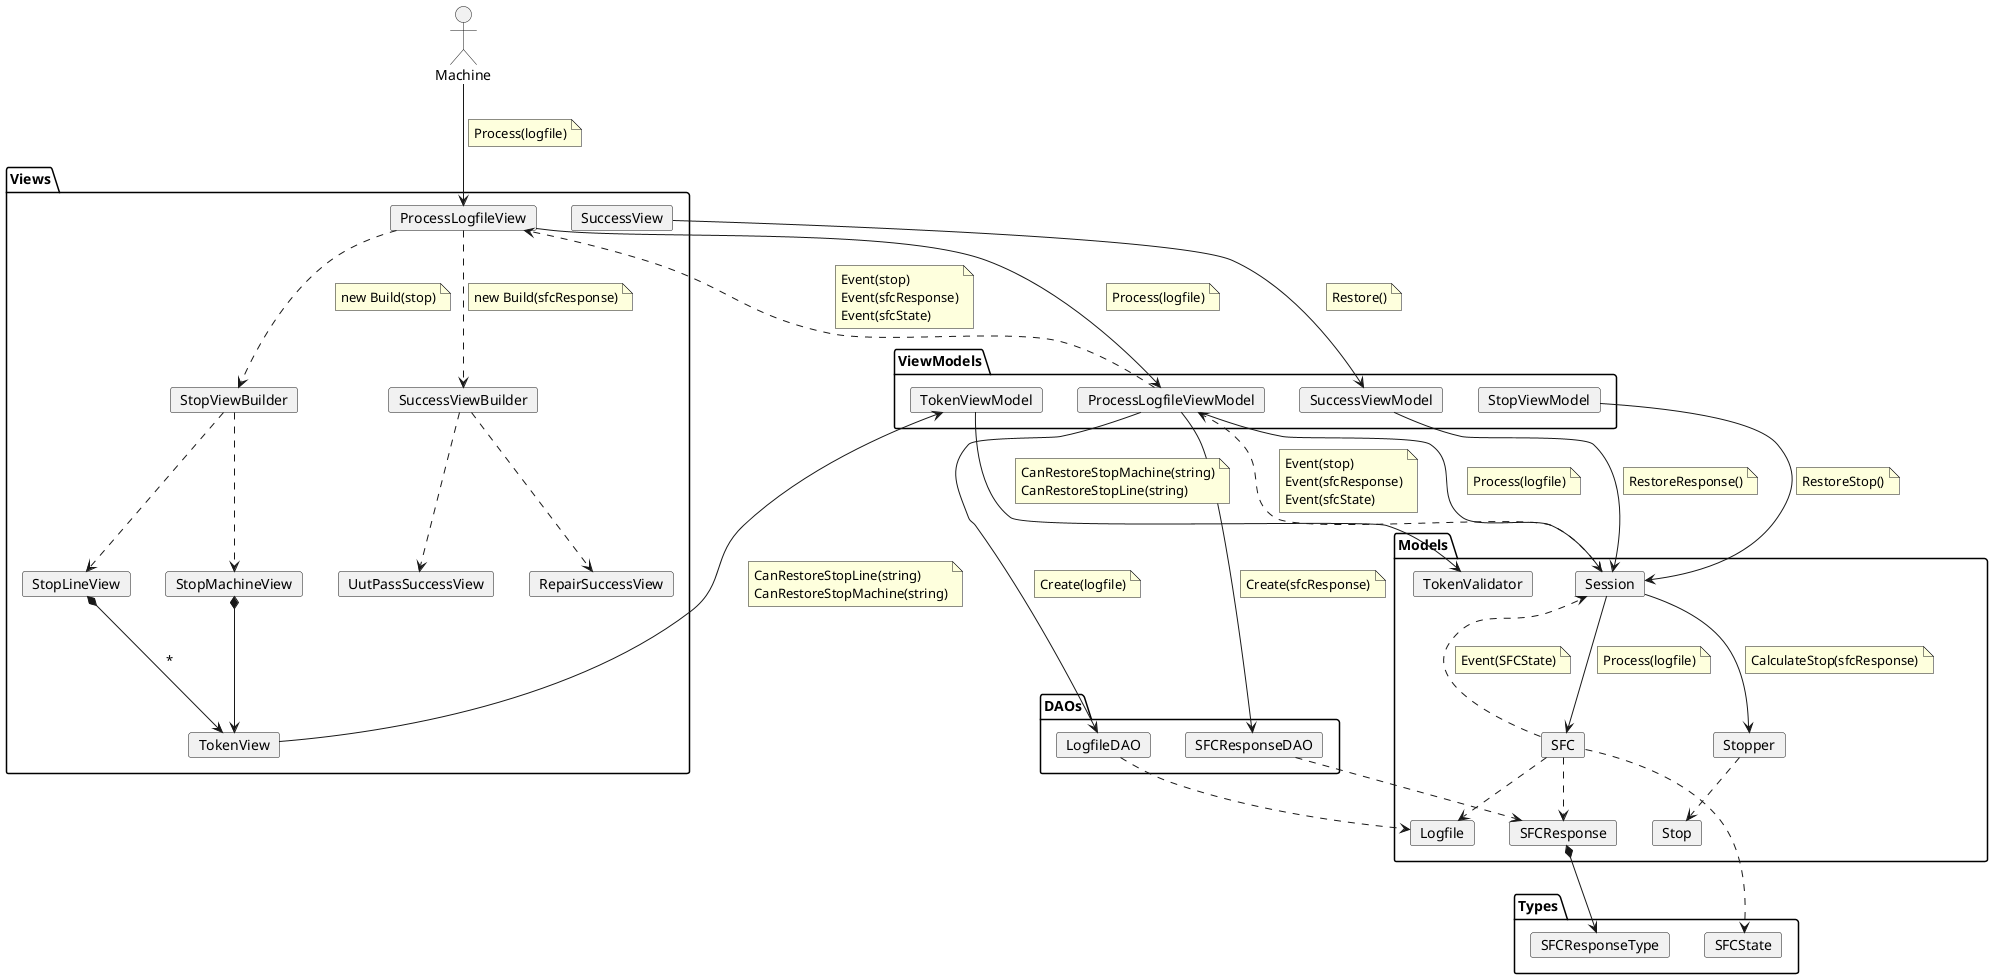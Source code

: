 @startuml processLogfileCollab

package Types {
    card SFCResponseType
    card SFCState
}

package Models {
    card Session
    card SFC
    card Logfile
    card SFCResponse
    card Stopper
    card Stop
    card TokenValidator

    Session --> SFC
        note on link
            Process(logfile)
        end note
    Session --> Stopper
        note on link
            CalculateStop(sfcResponse)
        end note


    SFC ..> Session
        note on link
            Event(SFCState)
        end note
    SFC ..> Logfile
    SFC ..> SFCResponse
    SFC ..> SFCState

    SFCResponse *--> SFCResponseType

    Stopper ..> Stop
}

package DAOs {
    card LogfileDAO
    card SFCResponseDAO

    LogfileDAO ..> Logfile
    SFCResponseDAO ..> SFCResponse
}

package ViewModels {
    card StopViewModel
    card SuccessViewModel
    card ProcessLogfileViewModel
    card TokenViewModel

    ProcessLogfileViewModel --> Session
        note on link
            Process(logfile)
        end note
    ProcessLogfileViewModel --> LogfileDAO
        note on link
            Create(logfile)
        end note 
    ProcessLogfileViewModel --> SFCResponseDAO
        note on link
            Create(sfcResponse)
        end note 

    StopViewModel --> Session
        note on link
            RestoreStop()
        end note

    SuccessViewModel --> Session
        note on link
            RestoreResponse()
        end note

    TokenViewModel --> TokenValidator
        note on link
            CanRestoreStopMachine(string)
            CanRestoreStopLine(string)
        end note

    Session ..> ProcessLogfileViewModel
    note on link
        Event(stop)
        Event(sfcResponse)
        Event(sfcState)
    end note
}

package Views {
    card ProcessLogfileView
    card StopViewBuilder
    card StopLineView
    card StopMachineView
    card TokenView
    card SuccessViewBuilder
    card SuccessView
    card UutPassSuccessView
    card RepairSuccessView

    ProcessLogfileView --> ProcessLogfileViewModel
        note on link
            Process(logfile)
        end note
    ProcessLogfileView ..> StopViewBuilder
        note on link
            new Build(stop)
        end note
    ProcessLogfileView ..> SuccessViewBuilder
        note on link
            new Build(sfcResponse)
        end note

    StopLineView *--> TokenView : * 
    StopMachineView *--> TokenView

    StopViewBuilder ..> StopLineView
    StopViewBuilder ..> StopMachineView


    SuccessView --> SuccessViewModel
        note on link
            Restore()
        end note

    SuccessViewBuilder ..> UutPassSuccessView
    SuccessViewBuilder ..> RepairSuccessView

    TokenView --> TokenViewModel
        note on link
            CanRestoreStopLine(string)
            CanRestoreStopMachine(string)
        end note

    ProcessLogfileViewModel ..> ProcessLogfileView
    note on link
        Event(stop)
        Event(sfcResponse)
        Event(sfcState)
    end note
}

:Machine: --> ProcessLogfileView
    note on link
        Process(logfile)
    end note

@enduml